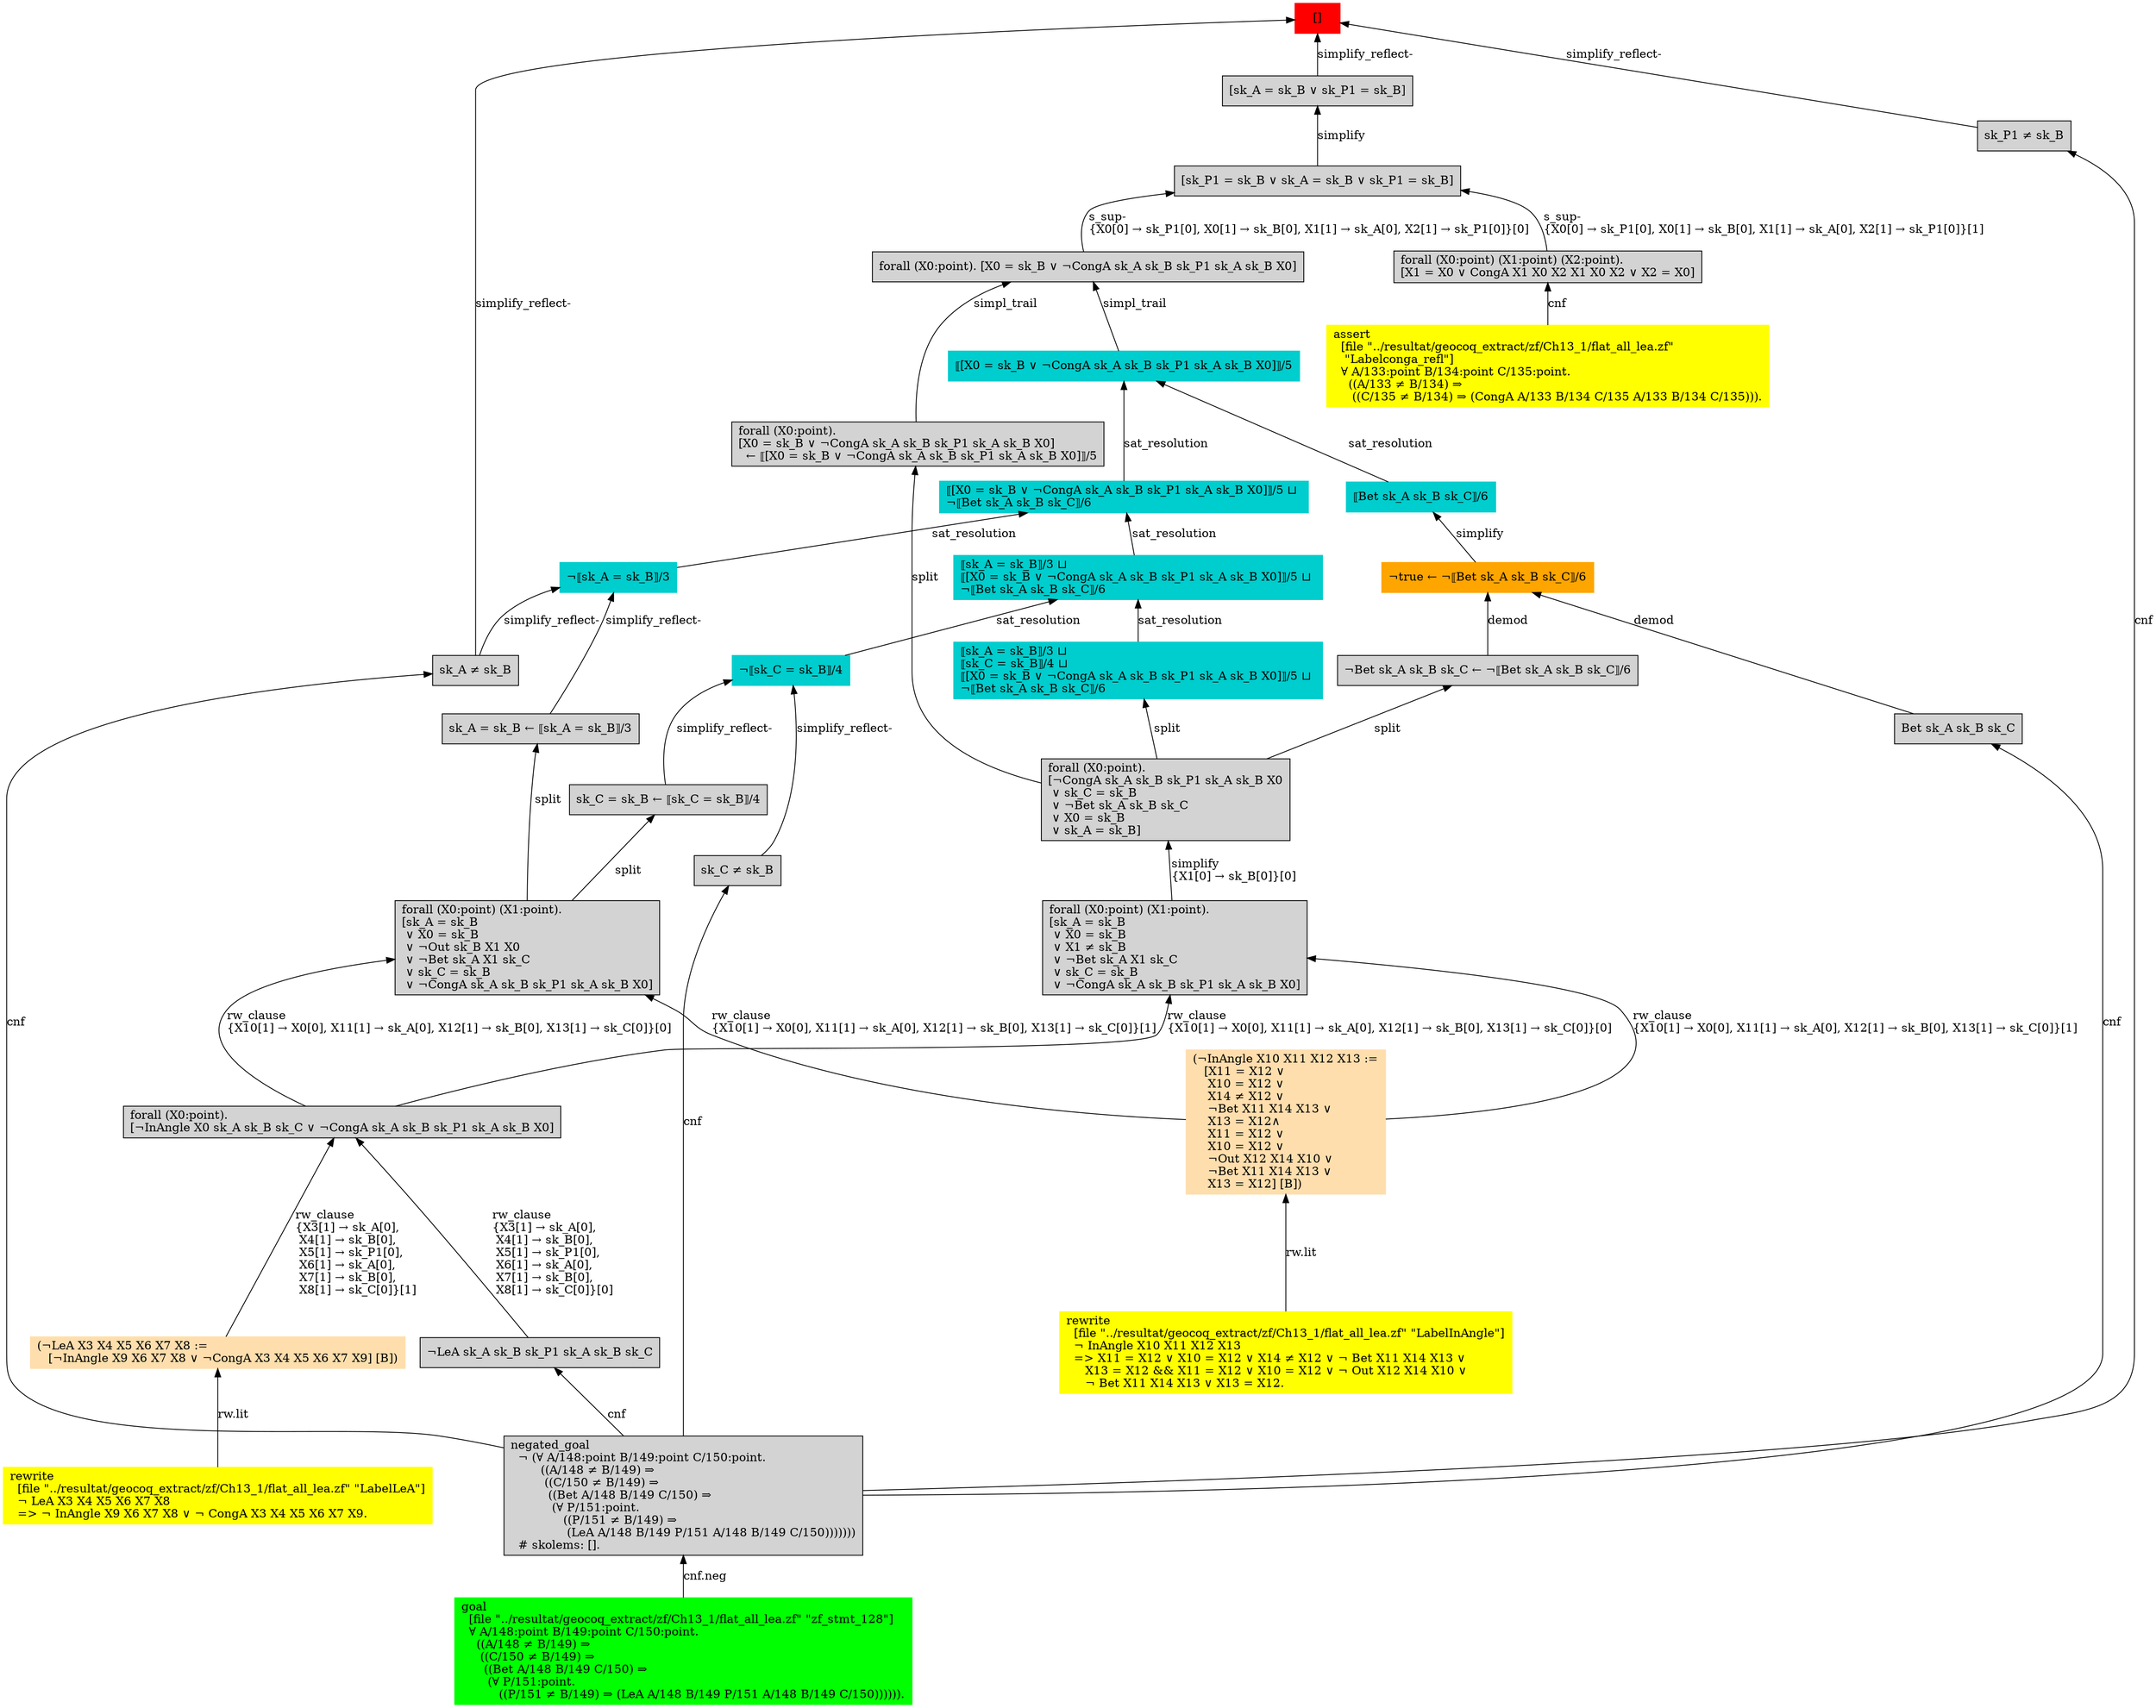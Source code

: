 digraph "unsat_graph" {
  vertex_0 [color=red, label="[]", shape=box, style=filled];
  vertex_0 -> vertex_1 [label="simplify_reflect-", dir="back"];
  vertex_1 [shape=box, label="sk_A ≠ sk_B\l", style=filled];
  vertex_1 -> vertex_2 [label="cnf", dir="back"];
  vertex_2 [shape=box, label="negated_goal\l  ¬ (∀ A/148:point B/149:point C/150:point.\l        ((A/148 ≠ B/149) ⇒\l         ((C/150 ≠ B/149) ⇒\l          ((Bet A/148 B/149 C/150) ⇒\l           (∀ P/151:point.\l              ((P/151 ≠ B/149) ⇒\l               (LeA A/148 B/149 P/151 A/148 B/149 C/150)))))))\l  # skolems: [].\l", style=filled];
  vertex_2 -> vertex_3 [label="cnf.neg", dir="back"];
  vertex_3 [color=green, shape=box, label="goal\l  [file \"../resultat/geocoq_extract/zf/Ch13_1/flat_all_lea.zf\" \"zf_stmt_128\"]\l  ∀ A/148:point B/149:point C/150:point.\l    ((A/148 ≠ B/149) ⇒\l     ((C/150 ≠ B/149) ⇒\l      ((Bet A/148 B/149 C/150) ⇒\l       (∀ P/151:point.\l          ((P/151 ≠ B/149) ⇒ (LeA A/148 B/149 P/151 A/148 B/149 C/150)))))).\l", style=filled];
  vertex_0 -> vertex_4 [label="simplify_reflect-", dir="back"];
  vertex_4 [shape=box, label="sk_P1 ≠ sk_B\l", style=filled];
  vertex_4 -> vertex_2 [label="cnf", dir="back"];
  vertex_0 -> vertex_5 [label="simplify_reflect-", dir="back"];
  vertex_5 [shape=box, label="[sk_A = sk_B ∨ sk_P1 = sk_B]\l", style=filled];
  vertex_5 -> vertex_6 [label="simplify", dir="back"];
  vertex_6 [shape=box, label="[sk_P1 = sk_B ∨ sk_A = sk_B ∨ sk_P1 = sk_B]\l", style=filled];
  vertex_6 -> vertex_7 [label="s_sup-\l\{X0[0] → sk_P1[0], X0[1] → sk_B[0], X1[1] → sk_A[0], X2[1] → sk_P1[0]\}[0]\l", dir="back"];
  vertex_7 [shape=box, label="forall (X0:point). [X0 = sk_B ∨ ¬CongA sk_A sk_B sk_P1 sk_A sk_B X0]\l", style=filled];
  vertex_7 -> vertex_8 [label="simpl_trail", dir="back"];
  vertex_8 [color=cyan3, shape=box, label="⟦[X0 = sk_B ∨ ¬CongA sk_A sk_B sk_P1 sk_A sk_B X0]⟧/5\l", style=filled];
  vertex_8 -> vertex_9 [label="sat_resolution", dir="back"];
  vertex_9 [color=cyan3, shape=box, label="⟦Bet sk_A sk_B sk_C⟧/6\l", style=filled];
  vertex_9 -> vertex_10 [label="simplify", dir="back"];
  vertex_10 [color=orange, shape=box, label="¬true ← ¬⟦Bet sk_A sk_B sk_C⟧/6\l", style=filled];
  vertex_10 -> vertex_11 [label="demod", dir="back"];
  vertex_11 [shape=box, label="Bet sk_A sk_B sk_C\l", style=filled];
  vertex_11 -> vertex_2 [label="cnf", dir="back"];
  vertex_10 -> vertex_12 [label="demod", dir="back"];
  vertex_12 [shape=box, label="¬Bet sk_A sk_B sk_C ← ¬⟦Bet sk_A sk_B sk_C⟧/6\l", style=filled];
  vertex_12 -> vertex_13 [label="split", dir="back"];
  vertex_13 [shape=box, label="forall (X0:point).\l[¬CongA sk_A sk_B sk_P1 sk_A sk_B X0\l ∨ sk_C = sk_B\l ∨ ¬Bet sk_A sk_B sk_C\l ∨ X0 = sk_B\l ∨ sk_A = sk_B]\l", style=filled];
  vertex_13 -> vertex_14 [label="simplify\l\{X1[0] → sk_B[0]\}[0]\l", dir="back"];
  vertex_14 [shape=box, label="forall (X0:point) (X1:point).\l[sk_A = sk_B\l ∨ X0 = sk_B\l ∨ X1 ≠ sk_B\l ∨ ¬Bet sk_A X1 sk_C\l ∨ sk_C = sk_B\l ∨ ¬CongA sk_A sk_B sk_P1 sk_A sk_B X0]\l", style=filled];
  vertex_14 -> vertex_15 [label="rw_clause\l\{X10[1] → X0[0], X11[1] → sk_A[0], X12[1] → sk_B[0], X13[1] → sk_C[0]\}[1]\l", dir="back"];
  vertex_15 [color=navajowhite, shape=box, label="(¬InAngle X10 X11 X12 X13 :=\l   [X11 = X12 ∨ \l    X10 = X12 ∨ \l    X14 ≠ X12 ∨ \l    ¬Bet X11 X14 X13 ∨ \l    X13 = X12∧\l    X11 = X12 ∨ \l    X10 = X12 ∨ \l    ¬Out X12 X14 X10 ∨ \l    ¬Bet X11 X14 X13 ∨ \l    X13 = X12] [B])\l", style=filled];
  vertex_15 -> vertex_16 [label="rw.lit", dir="back"];
  vertex_16 [color=yellow, shape=box, label="rewrite\l  [file \"../resultat/geocoq_extract/zf/Ch13_1/flat_all_lea.zf\" \"LabelInAngle\"]\l  ¬ InAngle X10 X11 X12 X13\l  =\> X11 = X12 ∨ X10 = X12 ∨ X14 ≠ X12 ∨ ¬ Bet X11 X14 X13 ∨ \l     X13 = X12 && X11 = X12 ∨ X10 = X12 ∨ ¬ Out X12 X14 X10 ∨ \l     ¬ Bet X11 X14 X13 ∨ X13 = X12.\l", style=filled];
  vertex_14 -> vertex_17 [label="rw_clause\l\{X10[1] → X0[0], X11[1] → sk_A[0], X12[1] → sk_B[0], X13[1] → sk_C[0]\}[0]\l", dir="back"];
  vertex_17 [shape=box, label="forall (X0:point).\l[¬InAngle X0 sk_A sk_B sk_C ∨ ¬CongA sk_A sk_B sk_P1 sk_A sk_B X0]\l", style=filled];
  vertex_17 -> vertex_18 [label="rw_clause\l\{X3[1] → sk_A[0], \l X4[1] → sk_B[0], \l X5[1] → sk_P1[0], \l X6[1] → sk_A[0], \l X7[1] → sk_B[0], \l X8[1] → sk_C[0]\}[1]\l", dir="back"];
  vertex_18 [color=navajowhite, shape=box, label="(¬LeA X3 X4 X5 X6 X7 X8 :=\l   [¬InAngle X9 X6 X7 X8 ∨ ¬CongA X3 X4 X5 X6 X7 X9] [B])\l", style=filled];
  vertex_18 -> vertex_19 [label="rw.lit", dir="back"];
  vertex_19 [color=yellow, shape=box, label="rewrite\l  [file \"../resultat/geocoq_extract/zf/Ch13_1/flat_all_lea.zf\" \"LabelLeA\"]\l  ¬ LeA X3 X4 X5 X6 X7 X8\l  =\> ¬ InAngle X9 X6 X7 X8 ∨ ¬ CongA X3 X4 X5 X6 X7 X9.\l", style=filled];
  vertex_17 -> vertex_20 [label="rw_clause\l\{X3[1] → sk_A[0], \l X4[1] → sk_B[0], \l X5[1] → sk_P1[0], \l X6[1] → sk_A[0], \l X7[1] → sk_B[0], \l X8[1] → sk_C[0]\}[0]\l", dir="back"];
  vertex_20 [shape=box, label="¬LeA sk_A sk_B sk_P1 sk_A sk_B sk_C\l", style=filled];
  vertex_20 -> vertex_2 [label="cnf", dir="back"];
  vertex_8 -> vertex_21 [label="sat_resolution", dir="back"];
  vertex_21 [color=cyan3, shape=box, label="⟦[X0 = sk_B ∨ ¬CongA sk_A sk_B sk_P1 sk_A sk_B X0]⟧/5 ⊔ \l¬⟦Bet sk_A sk_B sk_C⟧/6\l", style=filled];
  vertex_21 -> vertex_22 [label="sat_resolution", dir="back"];
  vertex_22 [color=cyan3, shape=box, label="¬⟦sk_A = sk_B⟧/3\l", style=filled];
  vertex_22 -> vertex_1 [label="simplify_reflect-", dir="back"];
  vertex_22 -> vertex_23 [label="simplify_reflect-", dir="back"];
  vertex_23 [shape=box, label="sk_A = sk_B ← ⟦sk_A = sk_B⟧/3\l", style=filled];
  vertex_23 -> vertex_24 [label="split", dir="back"];
  vertex_24 [shape=box, label="forall (X0:point) (X1:point).\l[sk_A = sk_B\l ∨ X0 = sk_B\l ∨ ¬Out sk_B X1 X0\l ∨ ¬Bet sk_A X1 sk_C\l ∨ sk_C = sk_B\l ∨ ¬CongA sk_A sk_B sk_P1 sk_A sk_B X0]\l", style=filled];
  vertex_24 -> vertex_15 [label="rw_clause\l\{X10[1] → X0[0], X11[1] → sk_A[0], X12[1] → sk_B[0], X13[1] → sk_C[0]\}[1]\l", dir="back"];
  vertex_24 -> vertex_17 [label="rw_clause\l\{X10[1] → X0[0], X11[1] → sk_A[0], X12[1] → sk_B[0], X13[1] → sk_C[0]\}[0]\l", dir="back"];
  vertex_21 -> vertex_25 [label="sat_resolution", dir="back"];
  vertex_25 [color=cyan3, shape=box, label="⟦sk_A = sk_B⟧/3 ⊔ \l⟦[X0 = sk_B ∨ ¬CongA sk_A sk_B sk_P1 sk_A sk_B X0]⟧/5 ⊔ \l¬⟦Bet sk_A sk_B sk_C⟧/6\l", style=filled];
  vertex_25 -> vertex_26 [label="sat_resolution", dir="back"];
  vertex_26 [color=cyan3, shape=box, label="¬⟦sk_C = sk_B⟧/4\l", style=filled];
  vertex_26 -> vertex_27 [label="simplify_reflect-", dir="back"];
  vertex_27 [shape=box, label="sk_C ≠ sk_B\l", style=filled];
  vertex_27 -> vertex_2 [label="cnf", dir="back"];
  vertex_26 -> vertex_28 [label="simplify_reflect-", dir="back"];
  vertex_28 [shape=box, label="sk_C = sk_B ← ⟦sk_C = sk_B⟧/4\l", style=filled];
  vertex_28 -> vertex_24 [label="split", dir="back"];
  vertex_25 -> vertex_29 [label="sat_resolution", dir="back"];
  vertex_29 [color=cyan3, shape=box, label="⟦sk_A = sk_B⟧/3 ⊔ \l⟦sk_C = sk_B⟧/4 ⊔ \l⟦[X0 = sk_B ∨ ¬CongA sk_A sk_B sk_P1 sk_A sk_B X0]⟧/5 ⊔ \l¬⟦Bet sk_A sk_B sk_C⟧/6\l", style=filled];
  vertex_29 -> vertex_13 [label="split", dir="back"];
  vertex_7 -> vertex_30 [label="simpl_trail", dir="back"];
  vertex_30 [shape=box, label="forall (X0:point).\l[X0 = sk_B ∨ ¬CongA sk_A sk_B sk_P1 sk_A sk_B X0]\l  ← ⟦[X0 = sk_B ∨ ¬CongA sk_A sk_B sk_P1 sk_A sk_B X0]⟧/5\l", style=filled];
  vertex_30 -> vertex_13 [label="split", dir="back"];
  vertex_6 -> vertex_31 [label="s_sup-\l\{X0[0] → sk_P1[0], X0[1] → sk_B[0], X1[1] → sk_A[0], X2[1] → sk_P1[0]\}[1]\l", dir="back"];
  vertex_31 [shape=box, label="forall (X0:point) (X1:point) (X2:point).\l[X1 = X0 ∨ CongA X1 X0 X2 X1 X0 X2 ∨ X2 = X0]\l", style=filled];
  vertex_31 -> vertex_32 [label="cnf", dir="back"];
  vertex_32 [color=yellow, shape=box, label="assert\l  [file \"../resultat/geocoq_extract/zf/Ch13_1/flat_all_lea.zf\" \l   \"Labelconga_refl\"]\l  ∀ A/133:point B/134:point C/135:point.\l    ((A/133 ≠ B/134) ⇒\l     ((C/135 ≠ B/134) ⇒ (CongA A/133 B/134 C/135 A/133 B/134 C/135))).\l", style=filled];
  }


